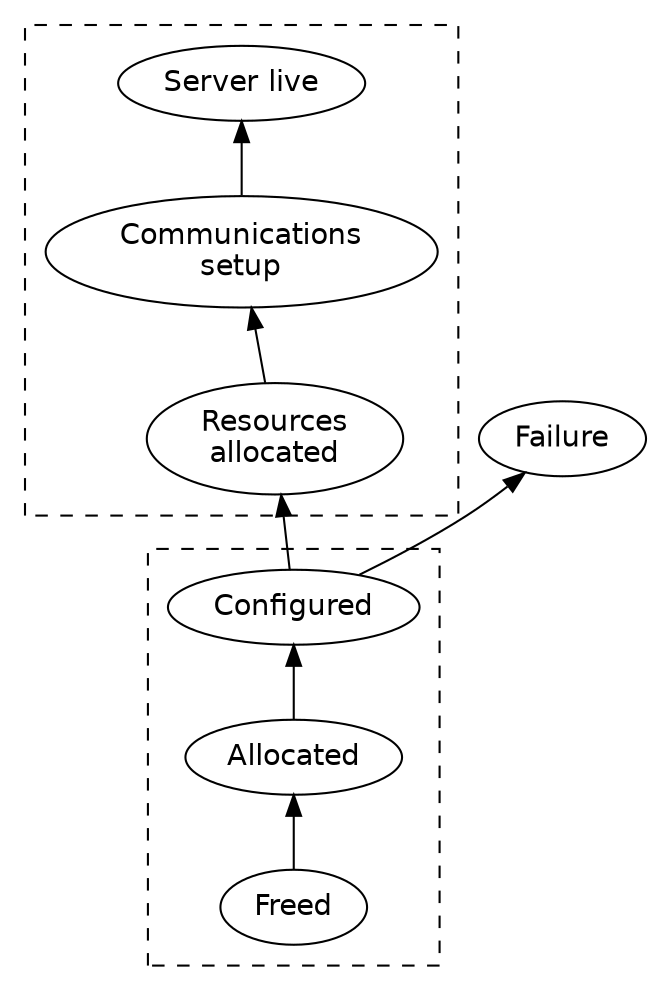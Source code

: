 digraph SubWindUp {rankdir=BT; node [fontname = "Helvetica"]; margin=0; subgraph cluster1 {Freed->Allocated->Configured;style="dashed";margin=10;}; subgraph cluster2 {"Resources\nallocated" ->"Communications\nsetup"->"Server live";style="dashed";margin=10;}; Configured->"Resources\nallocated" Configured->Failure;}
